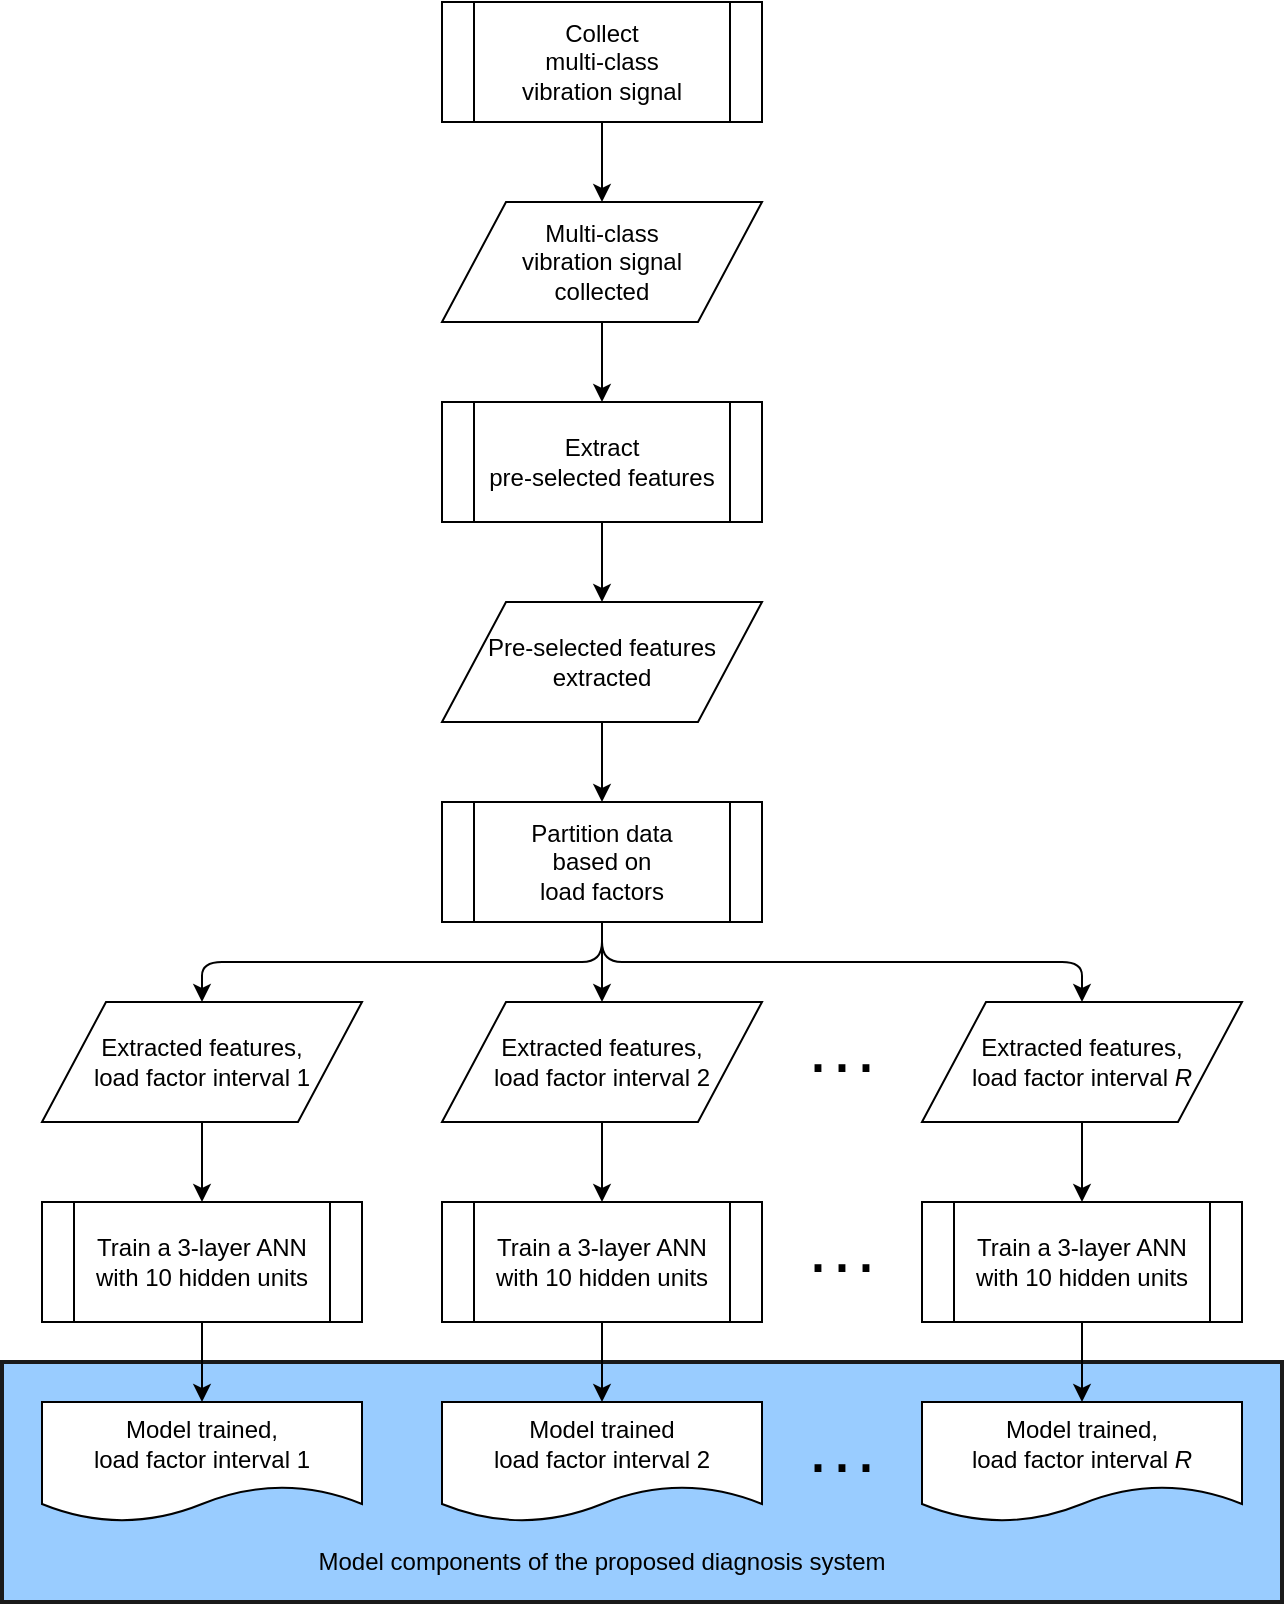 <mxfile version="11.1.1" type="device"><diagram id="MHAEnskrXZmmbcMKoCq1" name="Page-1"><mxGraphModel dx="1055" dy="565" grid="1" gridSize="10" guides="1" tooltips="1" connect="1" arrows="1" fold="1" page="1" pageScale="1" pageWidth="1169" pageHeight="1654" math="0" shadow="0"><root><mxCell id="0"/><mxCell id="1" parent="0"/><mxCell id="d2KZuwmooe_91V_LdL_B-36" value="" style="rounded=0;whiteSpace=wrap;html=1;labelBackgroundColor=none;strokeColor=#1A1A1A;strokeWidth=2;fillColor=#99CCFF;fontSize=18;fontColor=#000000;align=center;" parent="1" vertex="1"><mxGeometry x="220" y="760" width="640" height="120" as="geometry"/></mxCell><mxCell id="d2KZuwmooe_91V_LdL_B-4" value="" style="edgeStyle=orthogonalEdgeStyle;rounded=0;orthogonalLoop=1;jettySize=auto;html=1;" parent="1" source="d2KZuwmooe_91V_LdL_B-2" target="d2KZuwmooe_91V_LdL_B-3" edge="1"><mxGeometry relative="1" as="geometry"/></mxCell><mxCell id="d2KZuwmooe_91V_LdL_B-2" value="Collect&lt;br&gt;multi-class&lt;br&gt;vibration signal" style="shape=process;whiteSpace=wrap;html=1;backgroundOutline=1;" parent="1" vertex="1"><mxGeometry x="440" y="80" width="160" height="60" as="geometry"/></mxCell><mxCell id="d2KZuwmooe_91V_LdL_B-8" value="" style="edgeStyle=orthogonalEdgeStyle;rounded=0;orthogonalLoop=1;jettySize=auto;html=1;" parent="1" source="d2KZuwmooe_91V_LdL_B-3" target="d2KZuwmooe_91V_LdL_B-6" edge="1"><mxGeometry relative="1" as="geometry"/></mxCell><mxCell id="d2KZuwmooe_91V_LdL_B-3" value="Multi-class&lt;br&gt;vibration signal&lt;br&gt;collected" style="shape=parallelogram;perimeter=parallelogramPerimeter;whiteSpace=wrap;html=1;" parent="1" vertex="1"><mxGeometry x="440" y="180" width="160" height="60" as="geometry"/></mxCell><mxCell id="d2KZuwmooe_91V_LdL_B-5" value="" style="edgeStyle=orthogonalEdgeStyle;rounded=0;orthogonalLoop=1;jettySize=auto;html=1;" parent="1" source="d2KZuwmooe_91V_LdL_B-6" target="d2KZuwmooe_91V_LdL_B-7" edge="1"><mxGeometry relative="1" as="geometry"/></mxCell><mxCell id="d2KZuwmooe_91V_LdL_B-6" value="Extract&lt;br&gt;pre-selected features" style="shape=process;whiteSpace=wrap;html=1;backgroundOutline=1;" parent="1" vertex="1"><mxGeometry x="440" y="280" width="160" height="60" as="geometry"/></mxCell><mxCell id="d2KZuwmooe_91V_LdL_B-11" value="" style="edgeStyle=orthogonalEdgeStyle;rounded=0;orthogonalLoop=1;jettySize=auto;html=1;" parent="1" source="d2KZuwmooe_91V_LdL_B-7" target="d2KZuwmooe_91V_LdL_B-10" edge="1"><mxGeometry relative="1" as="geometry"/></mxCell><mxCell id="d2KZuwmooe_91V_LdL_B-7" value="Pre-selected features&lt;br&gt;extracted" style="shape=parallelogram;perimeter=parallelogramPerimeter;whiteSpace=wrap;html=1;" parent="1" vertex="1"><mxGeometry x="440" y="380" width="160" height="60" as="geometry"/></mxCell><mxCell id="d2KZuwmooe_91V_LdL_B-18" value="" style="edgeStyle=orthogonalEdgeStyle;rounded=0;orthogonalLoop=1;jettySize=auto;html=1;" parent="1" source="d2KZuwmooe_91V_LdL_B-10" target="d2KZuwmooe_91V_LdL_B-13" edge="1"><mxGeometry relative="1" as="geometry"/></mxCell><mxCell id="d2KZuwmooe_91V_LdL_B-10" value="Partition data&lt;br&gt;based on&lt;br&gt;load factors" style="shape=process;whiteSpace=wrap;html=1;backgroundOutline=1;" parent="1" vertex="1"><mxGeometry x="440" y="480" width="160" height="60" as="geometry"/></mxCell><mxCell id="d2KZuwmooe_91V_LdL_B-26" value="" style="edgeStyle=orthogonalEdgeStyle;rounded=0;orthogonalLoop=1;jettySize=auto;html=1;" parent="1" source="d2KZuwmooe_91V_LdL_B-13" target="d2KZuwmooe_91V_LdL_B-23" edge="1"><mxGeometry relative="1" as="geometry"/></mxCell><mxCell id="d2KZuwmooe_91V_LdL_B-13" value="Extracted features,&lt;br&gt;load factor interval 2" style="shape=parallelogram;perimeter=parallelogramPerimeter;whiteSpace=wrap;html=1;" parent="1" vertex="1"><mxGeometry x="440" y="580" width="160" height="60" as="geometry"/></mxCell><mxCell id="d2KZuwmooe_91V_LdL_B-25" value="" style="edgeStyle=orthogonalEdgeStyle;rounded=0;orthogonalLoop=1;jettySize=auto;html=1;" parent="1" source="d2KZuwmooe_91V_LdL_B-15" target="d2KZuwmooe_91V_LdL_B-22" edge="1"><mxGeometry relative="1" as="geometry"/></mxCell><mxCell id="d2KZuwmooe_91V_LdL_B-15" value="Extracted features,&lt;br&gt;load factor interval 1" style="shape=parallelogram;perimeter=parallelogramPerimeter;whiteSpace=wrap;html=1;" parent="1" vertex="1"><mxGeometry x="240" y="580" width="160" height="60" as="geometry"/></mxCell><mxCell id="d2KZuwmooe_91V_LdL_B-16" value="&lt;font style=&quot;font-size: 36px&quot;&gt;···&lt;/font&gt;" style="text;html=1;strokeColor=none;fillColor=none;align=center;verticalAlign=middle;whiteSpace=wrap;rounded=0;" parent="1" vertex="1"><mxGeometry x="620" y="600" width="40" height="20" as="geometry"/></mxCell><mxCell id="d2KZuwmooe_91V_LdL_B-27" value="" style="edgeStyle=orthogonalEdgeStyle;rounded=0;orthogonalLoop=1;jettySize=auto;html=1;" parent="1" source="d2KZuwmooe_91V_LdL_B-17" target="d2KZuwmooe_91V_LdL_B-24" edge="1"><mxGeometry relative="1" as="geometry"/></mxCell><mxCell id="d2KZuwmooe_91V_LdL_B-17" value="Extracted features,&lt;br&gt;load factor interval&amp;nbsp;&lt;i&gt;R&lt;/i&gt;" style="shape=parallelogram;perimeter=parallelogramPerimeter;whiteSpace=wrap;html=1;" parent="1" vertex="1"><mxGeometry x="680" y="580" width="160" height="60" as="geometry"/></mxCell><mxCell id="d2KZuwmooe_91V_LdL_B-19" value="" style="endArrow=classic;html=1;exitX=0.5;exitY=1;exitDx=0;exitDy=0;entryX=0.5;entryY=0;entryDx=0;entryDy=0;" parent="1" source="d2KZuwmooe_91V_LdL_B-10" target="d2KZuwmooe_91V_LdL_B-15" edge="1"><mxGeometry width="50" height="50" relative="1" as="geometry"><mxPoint x="240" y="710" as="sourcePoint"/><mxPoint x="290" y="660" as="targetPoint"/><Array as="points"><mxPoint x="520" y="560"/><mxPoint x="320" y="560"/></Array></mxGeometry></mxCell><mxCell id="d2KZuwmooe_91V_LdL_B-21" value="" style="endArrow=classic;html=1;exitX=0.5;exitY=1;exitDx=0;exitDy=0;entryX=0.5;entryY=0;entryDx=0;entryDy=0;" parent="1" source="d2KZuwmooe_91V_LdL_B-10" target="d2KZuwmooe_91V_LdL_B-17" edge="1"><mxGeometry width="50" height="50" relative="1" as="geometry"><mxPoint x="240" y="710" as="sourcePoint"/><mxPoint x="290" y="660" as="targetPoint"/><Array as="points"><mxPoint x="520" y="560"/><mxPoint x="760" y="560"/></Array></mxGeometry></mxCell><mxCell id="d2KZuwmooe_91V_LdL_B-33" value="" style="edgeStyle=orthogonalEdgeStyle;rounded=0;orthogonalLoop=1;jettySize=auto;html=1;" parent="1" source="d2KZuwmooe_91V_LdL_B-22" target="d2KZuwmooe_91V_LdL_B-29" edge="1"><mxGeometry relative="1" as="geometry"/></mxCell><mxCell id="d2KZuwmooe_91V_LdL_B-22" value="Train a 3-layer ANN&lt;br&gt;with 10 hidden units" style="shape=process;whiteSpace=wrap;html=1;backgroundOutline=1;fillColor=#FFFFFF;" parent="1" vertex="1"><mxGeometry x="240" y="680" width="160" height="60" as="geometry"/></mxCell><mxCell id="d2KZuwmooe_91V_LdL_B-34" value="" style="edgeStyle=orthogonalEdgeStyle;rounded=0;orthogonalLoop=1;jettySize=auto;html=1;" parent="1" source="d2KZuwmooe_91V_LdL_B-23" target="d2KZuwmooe_91V_LdL_B-30" edge="1"><mxGeometry relative="1" as="geometry"/></mxCell><mxCell id="d2KZuwmooe_91V_LdL_B-23" value="Train a 3-layer ANN&lt;br&gt;with 10 hidden units" style="shape=process;whiteSpace=wrap;html=1;backgroundOutline=1;fillColor=#FFFFFF;" parent="1" vertex="1"><mxGeometry x="440" y="680" width="160" height="60" as="geometry"/></mxCell><mxCell id="d2KZuwmooe_91V_LdL_B-35" value="" style="edgeStyle=orthogonalEdgeStyle;rounded=0;orthogonalLoop=1;jettySize=auto;html=1;" parent="1" source="d2KZuwmooe_91V_LdL_B-24" target="d2KZuwmooe_91V_LdL_B-31" edge="1"><mxGeometry relative="1" as="geometry"/></mxCell><mxCell id="d2KZuwmooe_91V_LdL_B-24" value="Train a 3-layer ANN&lt;br&gt;with 10 hidden units" style="shape=process;whiteSpace=wrap;html=1;backgroundOutline=1;fillColor=#FFFFFF;" parent="1" vertex="1"><mxGeometry x="680" y="680" width="160" height="60" as="geometry"/></mxCell><mxCell id="d2KZuwmooe_91V_LdL_B-28" value="&lt;font style=&quot;font-size: 36px&quot;&gt;···&lt;/font&gt;" style="text;html=1;strokeColor=none;fillColor=none;align=center;verticalAlign=middle;whiteSpace=wrap;rounded=0;" parent="1" vertex="1"><mxGeometry x="620" y="700" width="40" height="20" as="geometry"/></mxCell><mxCell id="d2KZuwmooe_91V_LdL_B-29" value="Model trained,&lt;br&gt;load factor interval 1" style="shape=document;whiteSpace=wrap;html=1;boundedLbl=1;" parent="1" vertex="1"><mxGeometry x="240" y="780" width="160" height="60" as="geometry"/></mxCell><mxCell id="d2KZuwmooe_91V_LdL_B-30" value="Model trained&lt;br&gt;load factor interval 2" style="shape=document;whiteSpace=wrap;html=1;boundedLbl=1;" parent="1" vertex="1"><mxGeometry x="440" y="780" width="160" height="60" as="geometry"/></mxCell><mxCell id="d2KZuwmooe_91V_LdL_B-31" value="Model trained,&lt;br&gt;load factor interval&amp;nbsp;&lt;i&gt;R&lt;/i&gt;" style="shape=document;whiteSpace=wrap;html=1;boundedLbl=1;" parent="1" vertex="1"><mxGeometry x="680" y="780" width="160" height="60" as="geometry"/></mxCell><mxCell id="d2KZuwmooe_91V_LdL_B-32" value="&lt;font style=&quot;font-size: 36px&quot;&gt;···&lt;/font&gt;" style="text;html=1;strokeColor=none;fillColor=none;align=center;verticalAlign=middle;whiteSpace=wrap;rounded=0;" parent="1" vertex="1"><mxGeometry x="620" y="800" width="40" height="20" as="geometry"/></mxCell><mxCell id="d2KZuwmooe_91V_LdL_B-37" value="Model components of the proposed diagnosis system" style="text;html=1;strokeColor=none;fillColor=none;align=center;verticalAlign=middle;whiteSpace=wrap;rounded=0;" parent="1" vertex="1"><mxGeometry x="370" y="850" width="300" height="20" as="geometry"/></mxCell></root></mxGraphModel></diagram></mxfile>